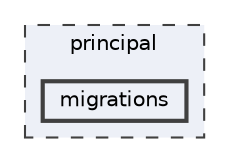 digraph "principal/migrations"
{
 // LATEX_PDF_SIZE
  bgcolor="transparent";
  edge [fontname=Helvetica,fontsize=10,labelfontname=Helvetica,labelfontsize=10];
  node [fontname=Helvetica,fontsize=10,shape=box,height=0.2,width=0.4];
  compound=true
  subgraph clusterdir_3c0d77317c9e7b2c4c8469ea4ae1f6a9 {
    graph [ bgcolor="#edf0f7", pencolor="grey25", label="principal", fontname=Helvetica,fontsize=10 style="filled,dashed", URL="dir_3c0d77317c9e7b2c4c8469ea4ae1f6a9.html",tooltip=""]
  dir_8d9ebd1000bef09b4ec29b9cfe7b145d [label="migrations", fillcolor="#edf0f7", color="grey25", style="filled,bold", URL="dir_8d9ebd1000bef09b4ec29b9cfe7b145d.html",tooltip=""];
  }
}
